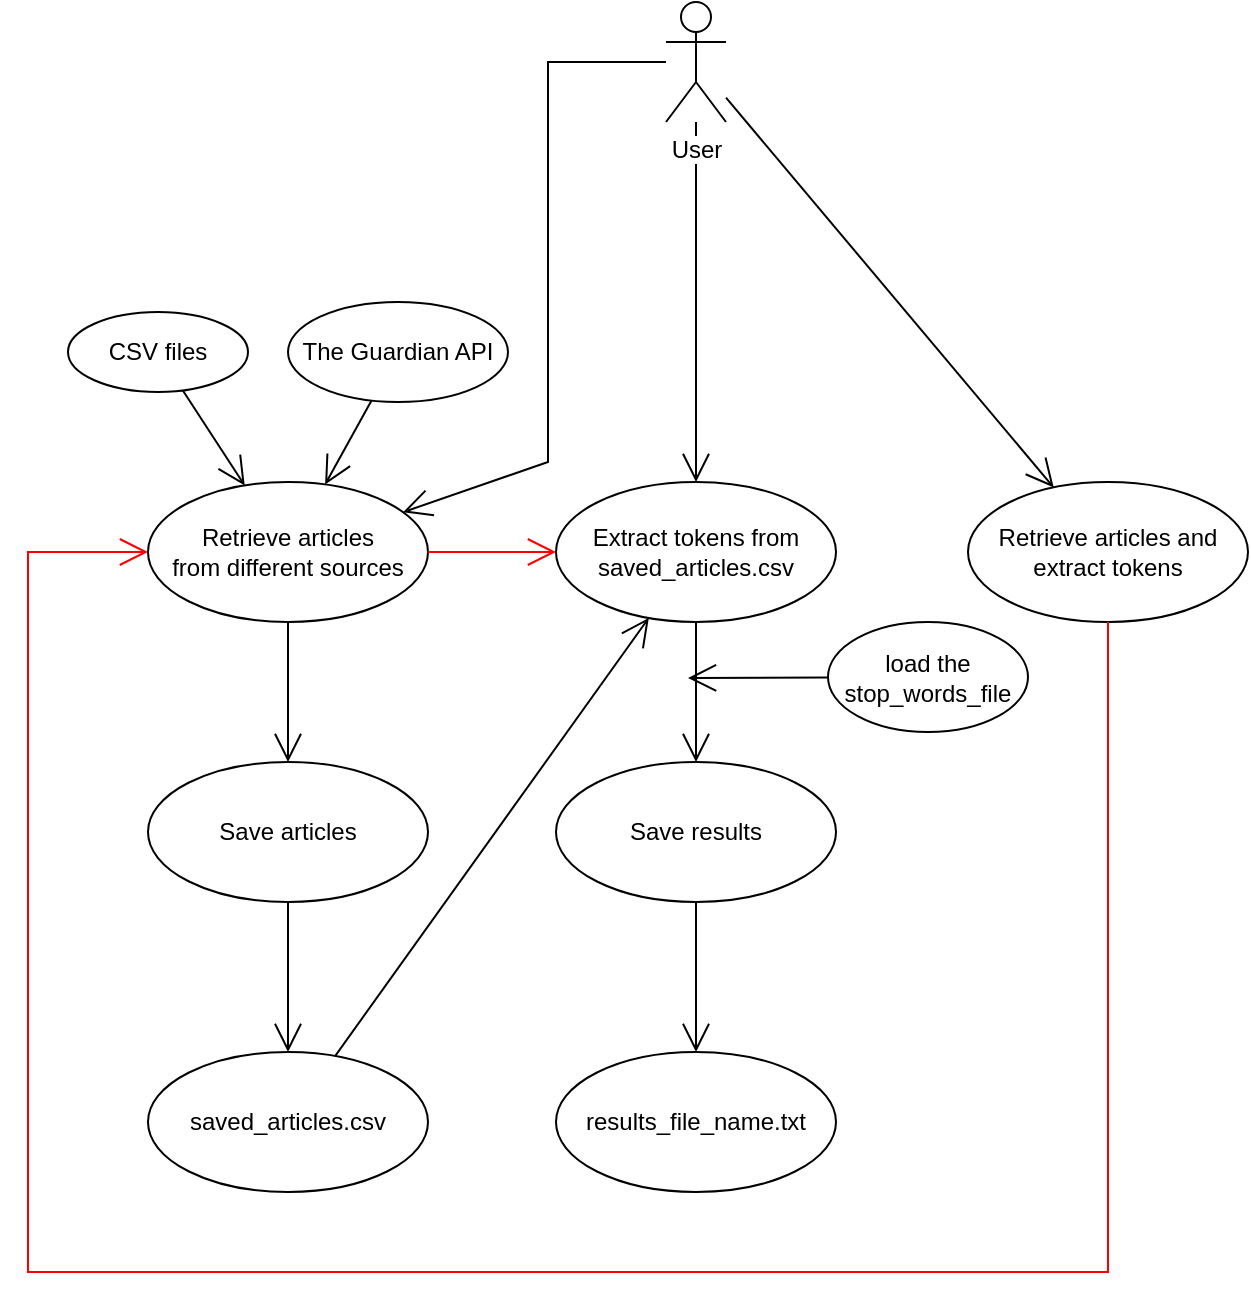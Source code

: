 <mxfile version="21.7.4" type="device">
  <diagram name="Pagina-1" id="2p5oe2ja_bhTFUXtAS0E">
    <mxGraphModel dx="1290" dy="534" grid="1" gridSize="10" guides="1" tooltips="1" connect="1" arrows="1" fold="1" page="1" pageScale="1" pageWidth="827" pageHeight="1169" math="0" shadow="0">
      <root>
        <mxCell id="0" />
        <mxCell id="1" parent="0" />
        <mxCell id="bLRLNcrI5jlkh-ToIanB-2" value="Retrieve articles&lt;br&gt;from different sources" style="ellipse;whiteSpace=wrap;html=1;" vertex="1" parent="1">
          <mxGeometry x="140" y="250" width="140" height="70" as="geometry" />
        </mxCell>
        <mxCell id="bLRLNcrI5jlkh-ToIanB-3" value="Extract tokens from saved_articles.csv" style="ellipse;whiteSpace=wrap;html=1;" vertex="1" parent="1">
          <mxGeometry x="344" y="250" width="140" height="70" as="geometry" />
        </mxCell>
        <mxCell id="bLRLNcrI5jlkh-ToIanB-4" value="Retrieve articles and extract tokens" style="ellipse;whiteSpace=wrap;html=1;" vertex="1" parent="1">
          <mxGeometry x="550" y="250" width="140" height="70" as="geometry" />
        </mxCell>
        <mxCell id="bLRLNcrI5jlkh-ToIanB-5" value="Save articles" style="ellipse;whiteSpace=wrap;html=1;" vertex="1" parent="1">
          <mxGeometry x="140" y="390" width="140" height="70" as="geometry" />
        </mxCell>
        <mxCell id="bLRLNcrI5jlkh-ToIanB-6" value="Save results" style="ellipse;whiteSpace=wrap;html=1;" vertex="1" parent="1">
          <mxGeometry x="344" y="390" width="140" height="70" as="geometry" />
        </mxCell>
        <mxCell id="bLRLNcrI5jlkh-ToIanB-8" value="saved_articles.csv" style="ellipse;whiteSpace=wrap;html=1;" vertex="1" parent="1">
          <mxGeometry x="140" y="535" width="140" height="70" as="geometry" />
        </mxCell>
        <mxCell id="bLRLNcrI5jlkh-ToIanB-10" value="" style="endArrow=open;endFill=1;endSize=12;html=1;rounded=0;" edge="1" parent="1" source="bLRLNcrI5jlkh-ToIanB-1" target="bLRLNcrI5jlkh-ToIanB-2">
          <mxGeometry width="160" relative="1" as="geometry">
            <mxPoint x="330" y="220" as="sourcePoint" />
            <mxPoint x="490" y="220" as="targetPoint" />
            <Array as="points">
              <mxPoint x="340" y="40" />
              <mxPoint x="340" y="240" />
            </Array>
          </mxGeometry>
        </mxCell>
        <mxCell id="bLRLNcrI5jlkh-ToIanB-12" value="" style="endArrow=open;endFill=1;endSize=12;html=1;rounded=0;" edge="1" parent="1" source="bLRLNcrI5jlkh-ToIanB-5" target="bLRLNcrI5jlkh-ToIanB-8">
          <mxGeometry width="160" relative="1" as="geometry">
            <mxPoint x="520" y="199.5" as="sourcePoint" />
            <mxPoint x="580" y="199.5" as="targetPoint" />
          </mxGeometry>
        </mxCell>
        <mxCell id="bLRLNcrI5jlkh-ToIanB-15" value="" style="endArrow=open;endFill=1;endSize=12;html=1;rounded=0;" edge="1" parent="1" source="bLRLNcrI5jlkh-ToIanB-1" target="bLRLNcrI5jlkh-ToIanB-3">
          <mxGeometry width="160" relative="1" as="geometry">
            <mxPoint x="120" y="240" as="sourcePoint" />
            <mxPoint x="180" y="240" as="targetPoint" />
          </mxGeometry>
        </mxCell>
        <mxCell id="bLRLNcrI5jlkh-ToIanB-17" value="" style="endArrow=open;endFill=1;endSize=12;html=1;rounded=0;" edge="1" parent="1" source="bLRLNcrI5jlkh-ToIanB-2" target="bLRLNcrI5jlkh-ToIanB-5">
          <mxGeometry width="160" relative="1" as="geometry">
            <mxPoint x="320" y="205" as="sourcePoint" />
            <mxPoint x="420" y="205" as="targetPoint" />
          </mxGeometry>
        </mxCell>
        <mxCell id="bLRLNcrI5jlkh-ToIanB-18" value="load the stop_words_file" style="ellipse;whiteSpace=wrap;html=1;" vertex="1" parent="1">
          <mxGeometry x="480" y="320" width="100" height="55" as="geometry" />
        </mxCell>
        <mxCell id="bLRLNcrI5jlkh-ToIanB-19" value="" style="endArrow=open;endFill=1;endSize=12;html=1;rounded=0;" edge="1" parent="1" source="bLRLNcrI5jlkh-ToIanB-3" target="bLRLNcrI5jlkh-ToIanB-6">
          <mxGeometry width="160" relative="1" as="geometry">
            <mxPoint x="330" y="435" as="sourcePoint" />
            <mxPoint x="414" y="390" as="targetPoint" />
          </mxGeometry>
        </mxCell>
        <mxCell id="bLRLNcrI5jlkh-ToIanB-21" value="" style="endArrow=open;endFill=1;endSize=12;html=1;rounded=0;" edge="1" parent="1" source="bLRLNcrI5jlkh-ToIanB-6" target="bLRLNcrI5jlkh-ToIanB-22">
          <mxGeometry width="160" relative="1" as="geometry">
            <mxPoint x="330" y="635" as="sourcePoint" />
            <mxPoint x="490" y="635" as="targetPoint" />
          </mxGeometry>
        </mxCell>
        <mxCell id="bLRLNcrI5jlkh-ToIanB-22" value="results_file_name.txt" style="ellipse;whiteSpace=wrap;html=1;" vertex="1" parent="1">
          <mxGeometry x="344" y="535" width="140" height="70" as="geometry" />
        </mxCell>
        <mxCell id="bLRLNcrI5jlkh-ToIanB-28" value="" style="endArrow=open;endFill=1;endSize=12;html=1;rounded=0;" edge="1" parent="1" source="bLRLNcrI5jlkh-ToIanB-1" target="bLRLNcrI5jlkh-ToIanB-4">
          <mxGeometry width="160" relative="1" as="geometry">
            <mxPoint x="330" y="260" as="sourcePoint" />
            <mxPoint x="490" y="260" as="targetPoint" />
          </mxGeometry>
        </mxCell>
        <mxCell id="bLRLNcrI5jlkh-ToIanB-29" value="" style="endArrow=open;endFill=1;endSize=12;html=1;rounded=0;strokeColor=#FF0000;" edge="1" parent="1" source="bLRLNcrI5jlkh-ToIanB-4" target="bLRLNcrI5jlkh-ToIanB-2">
          <mxGeometry width="160" relative="1" as="geometry">
            <mxPoint x="330" y="645" as="sourcePoint" />
            <mxPoint x="490" y="645" as="targetPoint" />
            <Array as="points">
              <mxPoint x="620" y="645" />
              <mxPoint x="80" y="645" />
              <mxPoint x="80" y="545" />
              <mxPoint x="80" y="285" />
            </Array>
          </mxGeometry>
        </mxCell>
        <mxCell id="bLRLNcrI5jlkh-ToIanB-30" value="" style="endArrow=open;endFill=1;endSize=12;html=1;rounded=0;strokeColor=#FF0000;" edge="1" parent="1" source="bLRLNcrI5jlkh-ToIanB-2" target="bLRLNcrI5jlkh-ToIanB-3">
          <mxGeometry width="160" relative="1" as="geometry">
            <mxPoint x="330" y="445" as="sourcePoint" />
            <mxPoint x="490" y="445" as="targetPoint" />
          </mxGeometry>
        </mxCell>
        <mxCell id="bLRLNcrI5jlkh-ToIanB-34" value="" style="endArrow=open;endFill=1;endSize=12;html=1;rounded=0;" edge="1" parent="1" source="bLRLNcrI5jlkh-ToIanB-18">
          <mxGeometry width="160" relative="1" as="geometry">
            <mxPoint x="330" y="445" as="sourcePoint" />
            <mxPoint x="410" y="348" as="targetPoint" />
          </mxGeometry>
        </mxCell>
        <mxCell id="bLRLNcrI5jlkh-ToIanB-1" value="User" style="shape=umlActor;verticalLabelPosition=bottom;verticalAlign=top;outlineConnect=0;html=1;labelBackgroundColor=default;" vertex="1" parent="1">
          <mxGeometry x="399" y="10" width="30" height="60" as="geometry" />
        </mxCell>
        <mxCell id="bLRLNcrI5jlkh-ToIanB-35" value="CSV files" style="ellipse;whiteSpace=wrap;html=1;" vertex="1" parent="1">
          <mxGeometry x="100" y="165" width="90" height="40" as="geometry" />
        </mxCell>
        <mxCell id="bLRLNcrI5jlkh-ToIanB-36" value="The Guardian API" style="ellipse;whiteSpace=wrap;html=1;" vertex="1" parent="1">
          <mxGeometry x="210" y="160" width="110" height="50" as="geometry" />
        </mxCell>
        <mxCell id="bLRLNcrI5jlkh-ToIanB-37" value="" style="endArrow=open;endFill=1;endSize=12;html=1;rounded=0;" edge="1" parent="1" source="bLRLNcrI5jlkh-ToIanB-35" target="bLRLNcrI5jlkh-ToIanB-2">
          <mxGeometry width="160" relative="1" as="geometry">
            <mxPoint x="450" y="230" as="sourcePoint" />
            <mxPoint x="610" y="230" as="targetPoint" />
          </mxGeometry>
        </mxCell>
        <mxCell id="bLRLNcrI5jlkh-ToIanB-38" value="" style="endArrow=open;endFill=1;endSize=12;html=1;rounded=0;" edge="1" parent="1" source="bLRLNcrI5jlkh-ToIanB-36" target="bLRLNcrI5jlkh-ToIanB-2">
          <mxGeometry width="160" relative="1" as="geometry">
            <mxPoint x="168" y="214" as="sourcePoint" />
            <mxPoint x="198" y="262" as="targetPoint" />
          </mxGeometry>
        </mxCell>
        <mxCell id="bLRLNcrI5jlkh-ToIanB-39" value="" style="endArrow=open;endFill=1;endSize=12;html=1;rounded=0;" edge="1" parent="1" source="bLRLNcrI5jlkh-ToIanB-8" target="bLRLNcrI5jlkh-ToIanB-3">
          <mxGeometry width="160" relative="1" as="geometry">
            <mxPoint x="450" y="410" as="sourcePoint" />
            <mxPoint x="610" y="410" as="targetPoint" />
          </mxGeometry>
        </mxCell>
      </root>
    </mxGraphModel>
  </diagram>
</mxfile>
